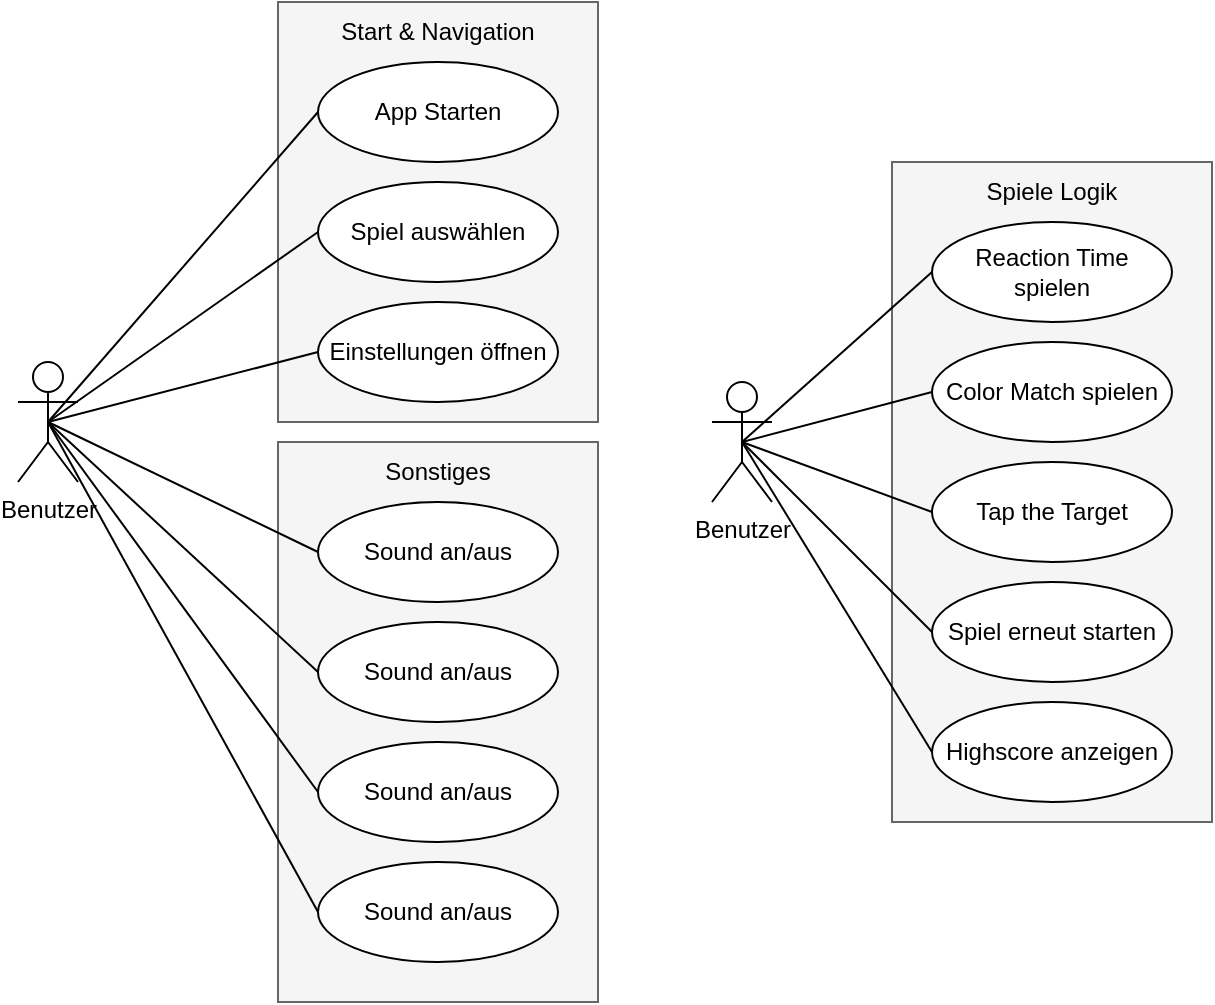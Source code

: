 <mxfile>
    <diagram name="Seite-1" id="i0T4DqsTA-RafQaBYivp">
        <mxGraphModel dx="1865" dy="1048" grid="1" gridSize="10" guides="1" tooltips="1" connect="1" arrows="1" fold="1" page="1" pageScale="1" pageWidth="827" pageHeight="1169" math="0" shadow="0">
            <root>
                <mxCell id="0"/>
                <mxCell id="1" parent="0"/>
                <mxCell id="euRU57LtuVHRrQJox4ZU-1" value="Benutzer" style="shape=umlActor;verticalLabelPosition=bottom;verticalAlign=top;html=1;outlineConnect=0;" parent="1" vertex="1">
                    <mxGeometry x="110" y="340" width="30" height="60" as="geometry"/>
                </mxCell>
                <mxCell id="euRU57LtuVHRrQJox4ZU-4" value="" style="rounded=0;whiteSpace=wrap;html=1;fillColor=#f5f5f5;fontColor=#333333;strokeColor=#666666;" parent="1" vertex="1">
                    <mxGeometry x="240" y="160" width="160" height="210" as="geometry"/>
                </mxCell>
                <mxCell id="euRU57LtuVHRrQJox4ZU-3" value="App Starten" style="ellipse;whiteSpace=wrap;html=1;" parent="1" vertex="1">
                    <mxGeometry x="260" y="190" width="120" height="50" as="geometry"/>
                </mxCell>
                <mxCell id="euRU57LtuVHRrQJox4ZU-5" value="Start &amp;amp; Navigation" style="text;html=1;align=center;verticalAlign=middle;whiteSpace=wrap;rounded=0;" parent="1" vertex="1">
                    <mxGeometry x="240" y="160" width="160" height="30" as="geometry"/>
                </mxCell>
                <mxCell id="euRU57LtuVHRrQJox4ZU-6" value="" style="rounded=0;whiteSpace=wrap;html=1;fillColor=#f5f5f5;fontColor=#333333;strokeColor=#666666;" parent="1" vertex="1">
                    <mxGeometry x="547" y="240" width="160" height="330" as="geometry"/>
                </mxCell>
                <mxCell id="euRU57LtuVHRrQJox4ZU-7" value="Spiele Logik" style="text;html=1;align=center;verticalAlign=middle;whiteSpace=wrap;rounded=0;" parent="1" vertex="1">
                    <mxGeometry x="547" y="240" width="160" height="30" as="geometry"/>
                </mxCell>
                <mxCell id="euRU57LtuVHRrQJox4ZU-8" value="" style="rounded=0;whiteSpace=wrap;html=1;fillColor=#f5f5f5;fontColor=#333333;strokeColor=#666666;" parent="1" vertex="1">
                    <mxGeometry x="240" y="380" width="160" height="280" as="geometry"/>
                </mxCell>
                <mxCell id="euRU57LtuVHRrQJox4ZU-9" value="Sonstiges" style="text;html=1;align=center;verticalAlign=middle;whiteSpace=wrap;rounded=0;" parent="1" vertex="1">
                    <mxGeometry x="240" y="380" width="160" height="30" as="geometry"/>
                </mxCell>
                <mxCell id="2" value="Spiel auswählen" style="ellipse;whiteSpace=wrap;html=1;" vertex="1" parent="1">
                    <mxGeometry x="260" y="250" width="120" height="50" as="geometry"/>
                </mxCell>
                <mxCell id="3" value="Einstellungen öffnen" style="ellipse;whiteSpace=wrap;html=1;" vertex="1" parent="1">
                    <mxGeometry x="260" y="310" width="120" height="50" as="geometry"/>
                </mxCell>
                <mxCell id="6" value="Reaction Time spielen" style="ellipse;whiteSpace=wrap;html=1;" vertex="1" parent="1">
                    <mxGeometry x="567" y="270" width="120" height="50" as="geometry"/>
                </mxCell>
                <mxCell id="7" value="Color Match spielen" style="ellipse;whiteSpace=wrap;html=1;" vertex="1" parent="1">
                    <mxGeometry x="567" y="330" width="120" height="50" as="geometry"/>
                </mxCell>
                <mxCell id="8" value="Tap the Target" style="ellipse;whiteSpace=wrap;html=1;" vertex="1" parent="1">
                    <mxGeometry x="567" y="390" width="120" height="50" as="geometry"/>
                </mxCell>
                <mxCell id="9" value="Spiel erneut starten" style="ellipse;whiteSpace=wrap;html=1;" vertex="1" parent="1">
                    <mxGeometry x="567" y="450" width="120" height="50" as="geometry"/>
                </mxCell>
                <mxCell id="10" value="Highscore anzeigen" style="ellipse;whiteSpace=wrap;html=1;" vertex="1" parent="1">
                    <mxGeometry x="567" y="510" width="120" height="50" as="geometry"/>
                </mxCell>
                <mxCell id="12" value="Sound an/aus" style="ellipse;whiteSpace=wrap;html=1;" vertex="1" parent="1">
                    <mxGeometry x="260" y="410" width="120" height="50" as="geometry"/>
                </mxCell>
                <mxCell id="13" value="Sound an/aus" style="ellipse;whiteSpace=wrap;html=1;" vertex="1" parent="1">
                    <mxGeometry x="260" y="470" width="120" height="50" as="geometry"/>
                </mxCell>
                <mxCell id="14" value="Sound an/aus" style="ellipse;whiteSpace=wrap;html=1;" vertex="1" parent="1">
                    <mxGeometry x="260" y="530" width="120" height="50" as="geometry"/>
                </mxCell>
                <mxCell id="15" value="Sound an/aus" style="ellipse;whiteSpace=wrap;html=1;" vertex="1" parent="1">
                    <mxGeometry x="260" y="590" width="120" height="50" as="geometry"/>
                </mxCell>
                <mxCell id="16" value="Benutzer" style="shape=umlActor;verticalLabelPosition=bottom;verticalAlign=top;html=1;outlineConnect=0;" vertex="1" parent="1">
                    <mxGeometry x="457" y="350" width="30" height="60" as="geometry"/>
                </mxCell>
                <mxCell id="20" value="" style="endArrow=none;html=1;exitX=0.5;exitY=0.5;exitDx=0;exitDy=0;exitPerimeter=0;entryX=0;entryY=0.5;entryDx=0;entryDy=0;" edge="1" parent="1" source="euRU57LtuVHRrQJox4ZU-1" target="euRU57LtuVHRrQJox4ZU-3">
                    <mxGeometry width="50" height="50" relative="1" as="geometry">
                        <mxPoint x="140" y="390" as="sourcePoint"/>
                        <mxPoint x="190" y="340" as="targetPoint"/>
                    </mxGeometry>
                </mxCell>
                <mxCell id="21" value="" style="endArrow=none;html=1;exitX=0.5;exitY=0.5;exitDx=0;exitDy=0;exitPerimeter=0;entryX=0;entryY=0.5;entryDx=0;entryDy=0;" edge="1" parent="1" source="euRU57LtuVHRrQJox4ZU-1" target="2">
                    <mxGeometry width="50" height="50" relative="1" as="geometry">
                        <mxPoint x="530" y="440" as="sourcePoint"/>
                        <mxPoint x="580" y="390" as="targetPoint"/>
                    </mxGeometry>
                </mxCell>
                <mxCell id="22" value="" style="endArrow=none;html=1;exitX=0.5;exitY=0.5;exitDx=0;exitDy=0;exitPerimeter=0;entryX=0;entryY=0.5;entryDx=0;entryDy=0;" edge="1" parent="1" source="euRU57LtuVHRrQJox4ZU-1" target="3">
                    <mxGeometry width="50" height="50" relative="1" as="geometry">
                        <mxPoint x="530" y="440" as="sourcePoint"/>
                        <mxPoint x="580" y="390" as="targetPoint"/>
                    </mxGeometry>
                </mxCell>
                <mxCell id="23" value="" style="endArrow=none;html=1;exitX=0.5;exitY=0.5;exitDx=0;exitDy=0;exitPerimeter=0;entryX=0;entryY=0.5;entryDx=0;entryDy=0;" edge="1" parent="1" source="euRU57LtuVHRrQJox4ZU-1" target="12">
                    <mxGeometry width="50" height="50" relative="1" as="geometry">
                        <mxPoint x="530" y="440" as="sourcePoint"/>
                        <mxPoint x="580" y="390" as="targetPoint"/>
                    </mxGeometry>
                </mxCell>
                <mxCell id="25" value="" style="endArrow=none;html=1;exitX=0.5;exitY=0.5;exitDx=0;exitDy=0;exitPerimeter=0;entryX=0;entryY=0.5;entryDx=0;entryDy=0;" edge="1" parent="1" source="euRU57LtuVHRrQJox4ZU-1" target="13">
                    <mxGeometry width="50" height="50" relative="1" as="geometry">
                        <mxPoint x="530" y="440" as="sourcePoint"/>
                        <mxPoint x="580" y="390" as="targetPoint"/>
                    </mxGeometry>
                </mxCell>
                <mxCell id="26" value="" style="endArrow=none;html=1;exitX=0.5;exitY=0.5;exitDx=0;exitDy=0;exitPerimeter=0;entryX=0;entryY=0.5;entryDx=0;entryDy=0;" edge="1" parent="1" source="euRU57LtuVHRrQJox4ZU-1" target="14">
                    <mxGeometry width="50" height="50" relative="1" as="geometry">
                        <mxPoint x="150" y="410" as="sourcePoint"/>
                        <mxPoint x="200" y="360" as="targetPoint"/>
                    </mxGeometry>
                </mxCell>
                <mxCell id="27" value="" style="endArrow=none;html=1;exitX=0.5;exitY=0.5;exitDx=0;exitDy=0;exitPerimeter=0;entryX=0;entryY=0.5;entryDx=0;entryDy=0;" edge="1" parent="1" source="euRU57LtuVHRrQJox4ZU-1" target="15">
                    <mxGeometry width="50" height="50" relative="1" as="geometry">
                        <mxPoint x="530" y="440" as="sourcePoint"/>
                        <mxPoint x="580" y="390" as="targetPoint"/>
                    </mxGeometry>
                </mxCell>
                <mxCell id="28" value="" style="endArrow=none;html=1;exitX=0.5;exitY=0.5;exitDx=0;exitDy=0;exitPerimeter=0;entryX=0;entryY=0.5;entryDx=0;entryDy=0;" edge="1" parent="1" source="16" target="6">
                    <mxGeometry width="50" height="50" relative="1" as="geometry">
                        <mxPoint x="467" y="450" as="sourcePoint"/>
                        <mxPoint x="517" y="400" as="targetPoint"/>
                    </mxGeometry>
                </mxCell>
                <mxCell id="29" value="" style="endArrow=none;html=1;entryX=0;entryY=0.5;entryDx=0;entryDy=0;exitX=0.5;exitY=0.5;exitDx=0;exitDy=0;exitPerimeter=0;" edge="1" parent="1" source="16" target="7">
                    <mxGeometry width="50" height="50" relative="1" as="geometry">
                        <mxPoint x="467" y="450" as="sourcePoint"/>
                        <mxPoint x="517" y="400" as="targetPoint"/>
                    </mxGeometry>
                </mxCell>
                <mxCell id="31" value="" style="endArrow=none;html=1;entryX=0;entryY=0.5;entryDx=0;entryDy=0;exitX=0.5;exitY=0.5;exitDx=0;exitDy=0;exitPerimeter=0;" edge="1" parent="1" source="16" target="8">
                    <mxGeometry width="50" height="50" relative="1" as="geometry">
                        <mxPoint x="467" y="450" as="sourcePoint"/>
                        <mxPoint x="517" y="400" as="targetPoint"/>
                    </mxGeometry>
                </mxCell>
                <mxCell id="32" value="" style="endArrow=none;html=1;entryX=0;entryY=0.5;entryDx=0;entryDy=0;exitX=0.5;exitY=0.5;exitDx=0;exitDy=0;exitPerimeter=0;" edge="1" parent="1" source="16" target="9">
                    <mxGeometry width="50" height="50" relative="1" as="geometry">
                        <mxPoint x="467" y="450" as="sourcePoint"/>
                        <mxPoint x="517" y="400" as="targetPoint"/>
                    </mxGeometry>
                </mxCell>
                <mxCell id="33" value="" style="endArrow=none;html=1;entryX=0;entryY=0.5;entryDx=0;entryDy=0;exitX=0.5;exitY=0.5;exitDx=0;exitDy=0;exitPerimeter=0;" edge="1" parent="1" source="16" target="10">
                    <mxGeometry width="50" height="50" relative="1" as="geometry">
                        <mxPoint x="467" y="450" as="sourcePoint"/>
                        <mxPoint x="517" y="400" as="targetPoint"/>
                    </mxGeometry>
                </mxCell>
            </root>
        </mxGraphModel>
    </diagram>
</mxfile>